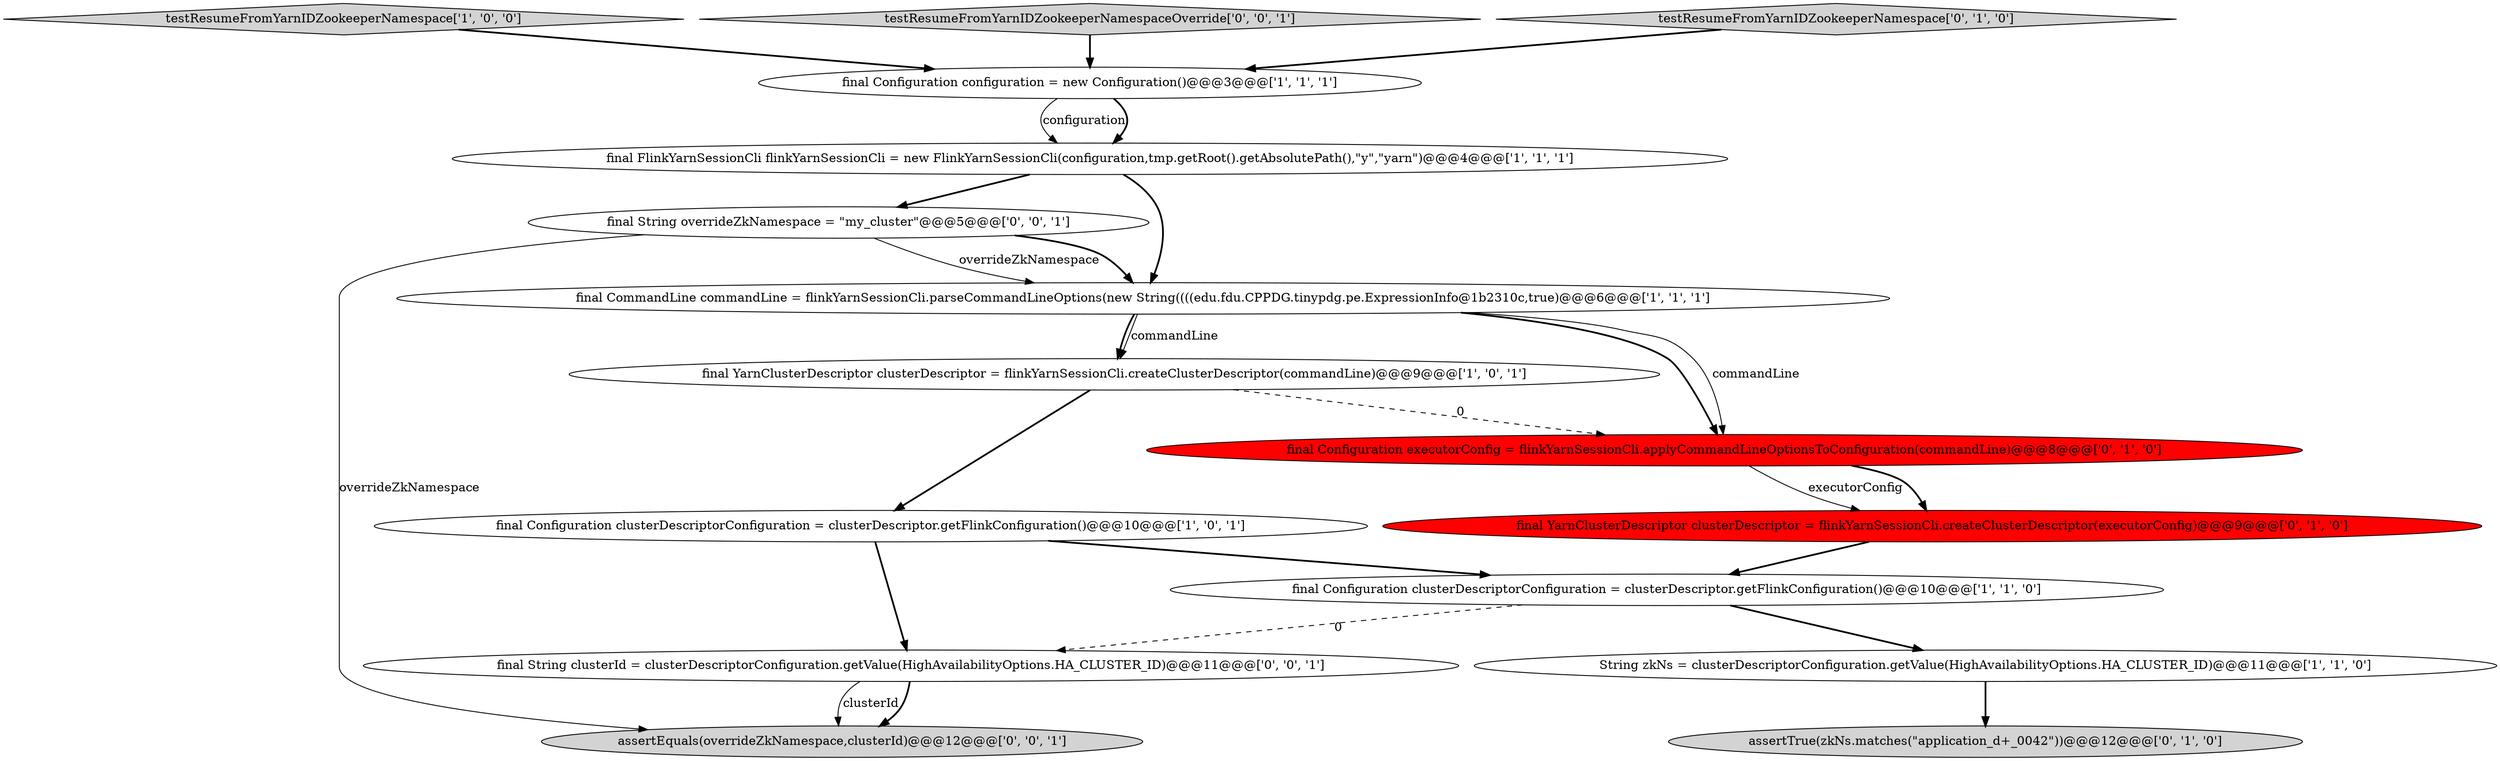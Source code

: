 digraph {
2 [style = filled, label = "testResumeFromYarnIDZookeeperNamespace['1', '0', '0']", fillcolor = lightgray, shape = diamond image = "AAA0AAABBB1BBB"];
1 [style = filled, label = "final Configuration clusterDescriptorConfiguration = clusterDescriptor.getFlinkConfiguration()@@@10@@@['1', '0', '1']", fillcolor = white, shape = ellipse image = "AAA0AAABBB1BBB"];
12 [style = filled, label = "final String overrideZkNamespace = \"my_cluster\"@@@5@@@['0', '0', '1']", fillcolor = white, shape = ellipse image = "AAA0AAABBB3BBB"];
3 [style = filled, label = "final Configuration configuration = new Configuration()@@@3@@@['1', '1', '1']", fillcolor = white, shape = ellipse image = "AAA0AAABBB1BBB"];
8 [style = filled, label = "final Configuration executorConfig = flinkYarnSessionCli.applyCommandLineOptionsToConfiguration(commandLine)@@@8@@@['0', '1', '0']", fillcolor = red, shape = ellipse image = "AAA1AAABBB2BBB"];
13 [style = filled, label = "final String clusterId = clusterDescriptorConfiguration.getValue(HighAvailabilityOptions.HA_CLUSTER_ID)@@@11@@@['0', '0', '1']", fillcolor = white, shape = ellipse image = "AAA0AAABBB3BBB"];
14 [style = filled, label = "testResumeFromYarnIDZookeeperNamespaceOverride['0', '0', '1']", fillcolor = lightgray, shape = diamond image = "AAA0AAABBB3BBB"];
6 [style = filled, label = "String zkNs = clusterDescriptorConfiguration.getValue(HighAvailabilityOptions.HA_CLUSTER_ID)@@@11@@@['1', '1', '0']", fillcolor = white, shape = ellipse image = "AAA0AAABBB1BBB"];
5 [style = filled, label = "final Configuration clusterDescriptorConfiguration = clusterDescriptor.getFlinkConfiguration()@@@10@@@['1', '1', '0']", fillcolor = white, shape = ellipse image = "AAA0AAABBB1BBB"];
15 [style = filled, label = "assertEquals(overrideZkNamespace,clusterId)@@@12@@@['0', '0', '1']", fillcolor = lightgray, shape = ellipse image = "AAA0AAABBB3BBB"];
0 [style = filled, label = "final FlinkYarnSessionCli flinkYarnSessionCli = new FlinkYarnSessionCli(configuration,tmp.getRoot().getAbsolutePath(),\"y\",\"yarn\")@@@4@@@['1', '1', '1']", fillcolor = white, shape = ellipse image = "AAA0AAABBB1BBB"];
7 [style = filled, label = "final CommandLine commandLine = flinkYarnSessionCli.parseCommandLineOptions(new String((((edu.fdu.CPPDG.tinypdg.pe.ExpressionInfo@1b2310c,true)@@@6@@@['1', '1', '1']", fillcolor = white, shape = ellipse image = "AAA0AAABBB1BBB"];
4 [style = filled, label = "final YarnClusterDescriptor clusterDescriptor = flinkYarnSessionCli.createClusterDescriptor(commandLine)@@@9@@@['1', '0', '1']", fillcolor = white, shape = ellipse image = "AAA0AAABBB1BBB"];
9 [style = filled, label = "assertTrue(zkNs.matches(\"application_\d+_0042\"))@@@12@@@['0', '1', '0']", fillcolor = lightgray, shape = ellipse image = "AAA0AAABBB2BBB"];
10 [style = filled, label = "testResumeFromYarnIDZookeeperNamespace['0', '1', '0']", fillcolor = lightgray, shape = diamond image = "AAA0AAABBB2BBB"];
11 [style = filled, label = "final YarnClusterDescriptor clusterDescriptor = flinkYarnSessionCli.createClusterDescriptor(executorConfig)@@@9@@@['0', '1', '0']", fillcolor = red, shape = ellipse image = "AAA1AAABBB2BBB"];
12->7 [style = solid, label="overrideZkNamespace"];
1->5 [style = bold, label=""];
8->11 [style = solid, label="executorConfig"];
14->3 [style = bold, label=""];
5->13 [style = dashed, label="0"];
12->15 [style = solid, label="overrideZkNamespace"];
3->0 [style = solid, label="configuration"];
0->12 [style = bold, label=""];
2->3 [style = bold, label=""];
10->3 [style = bold, label=""];
7->4 [style = bold, label=""];
7->8 [style = bold, label=""];
1->13 [style = bold, label=""];
12->7 [style = bold, label=""];
3->0 [style = bold, label=""];
0->7 [style = bold, label=""];
11->5 [style = bold, label=""];
13->15 [style = solid, label="clusterId"];
5->6 [style = bold, label=""];
7->4 [style = solid, label="commandLine"];
4->8 [style = dashed, label="0"];
4->1 [style = bold, label=""];
13->15 [style = bold, label=""];
6->9 [style = bold, label=""];
8->11 [style = bold, label=""];
7->8 [style = solid, label="commandLine"];
}
